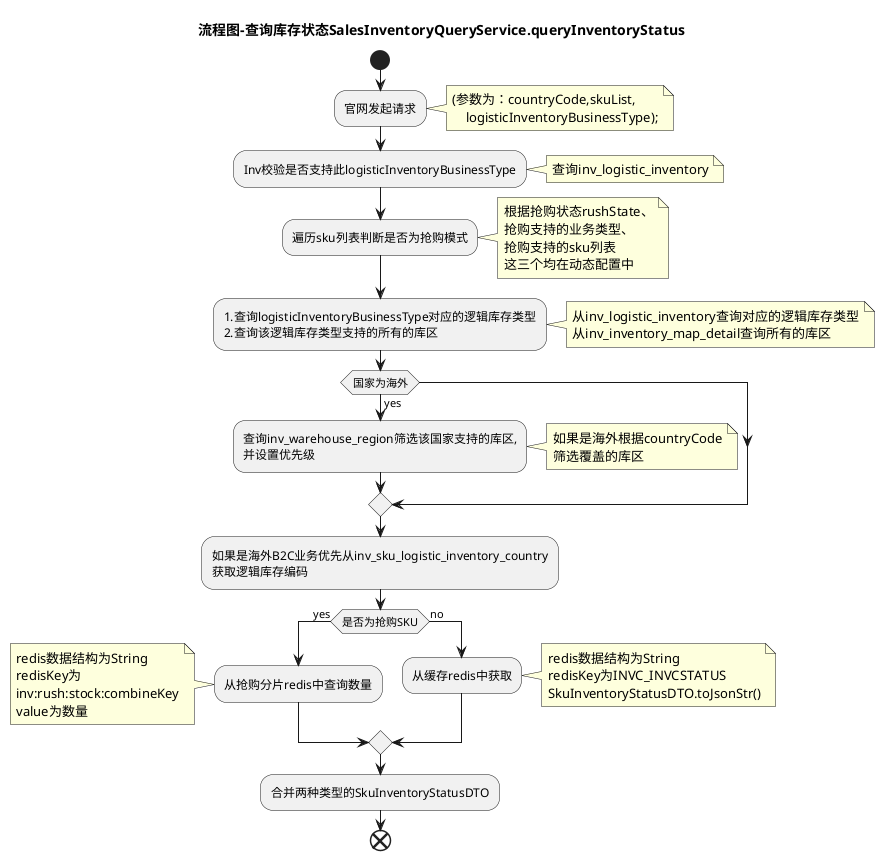 @startuml
'Store -> inventory:查询库存状态(countryCode,skuList,logisticInventoryBusinessType)
'inventory -> inventory:查询inv_logistic_inventory,校验是否支持此logisticInventoryBusinessType
title 流程图-查询库存状态SalesInventoryQueryService.queryInventoryStatus
start
:官网发起请求;
note right
(参数为：countryCode,skuList,
    logisticInventoryBusinessType);
end note

:Inv校验是否支持此logisticInventoryBusinessType;
note right
查询inv_logistic_inventory
end note

:遍历sku列表判断是否为抢购模式;
note right
根据抢购状态rushState、
抢购支持的业务类型、
抢购支持的sku列表
这三个均在动态配置中
end note

:1.查询logisticInventoryBusinessType对应的逻辑库存类型
2.查询该逻辑库存类型支持的所有的库区;
note right
从inv_logistic_inventory查询对应的逻辑库存类型
从inv_inventory_map_detail查询所有的库区
end note

if (国家为海外) then (yes)
    :查询inv_warehouse_region筛选该国家支持的库区,
    并设置优先级;
    note right
    如果是海外根据countryCode
    筛选覆盖的库区
    end note
endif

:如果是海外B2C业务优先从inv_sku_logistic_inventory_country
获取逻辑库存编码;

if(是否为抢购SKU) then(yes)
    :从抢购分片redis中查询数量;
    note left
        redis数据结构为String
        redisKey为
        inv:rush:stock:combineKey
        value为数量
    end note
else (no)
    :从缓存redis中获取;
    note right
        redis数据结构为String
        redisKey为INVC_INVCSTATUS
        SkuInventoryStatusDTO.toJsonStr()
    end note
endif

:合并两种类型的SkuInventoryStatusDTO;
end
@enduml